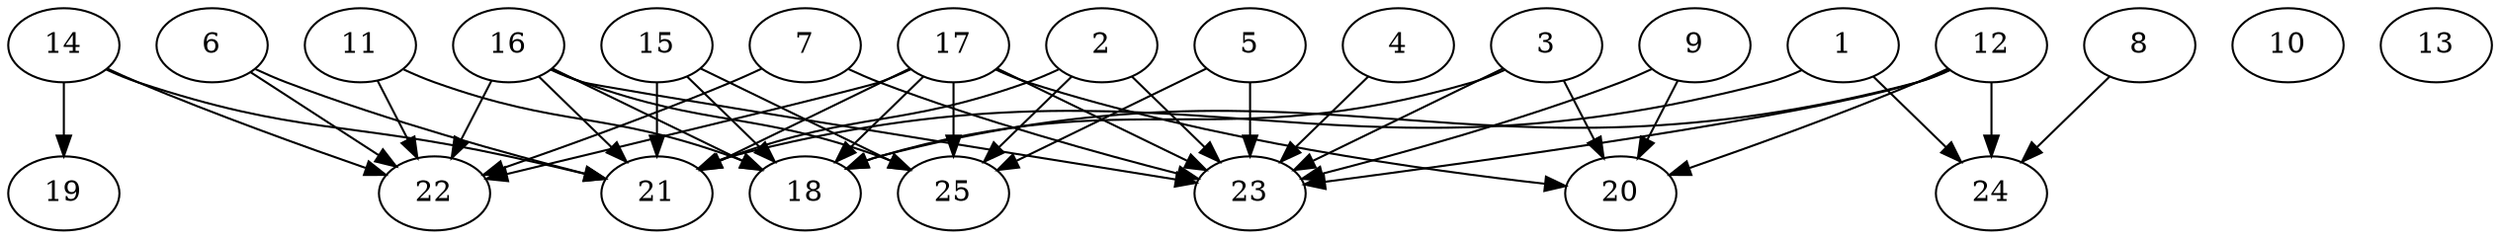 // DAG automatically generated by daggen at Thu Oct  3 14:00:40 2019
// ./daggen --dot -n 25 --ccr 0.4 --fat 0.9 --regular 0.9 --density 0.6 --mindata 5242880 --maxdata 52428800 
digraph G {
  1 [size="46740480", alpha="0.08", expect_size="18696192"] 
  1 -> 21 [size ="18696192"]
  1 -> 24 [size ="18696192"]
  2 [size="30325760", alpha="0.12", expect_size="12130304"] 
  2 -> 21 [size ="12130304"]
  2 -> 23 [size ="12130304"]
  2 -> 25 [size ="12130304"]
  3 [size="53918720", alpha="0.16", expect_size="21567488"] 
  3 -> 18 [size ="21567488"]
  3 -> 20 [size ="21567488"]
  3 -> 23 [size ="21567488"]
  4 [size="48122880", alpha="0.02", expect_size="19249152"] 
  4 -> 23 [size ="19249152"]
  5 [size="57410560", alpha="0.17", expect_size="22964224"] 
  5 -> 23 [size ="22964224"]
  5 -> 25 [size ="22964224"]
  6 [size="41441280", alpha="0.01", expect_size="16576512"] 
  6 -> 21 [size ="16576512"]
  6 -> 22 [size ="16576512"]
  7 [size="45250560", alpha="0.07", expect_size="18100224"] 
  7 -> 22 [size ="18100224"]
  7 -> 23 [size ="18100224"]
  8 [size="92741120", alpha="0.04", expect_size="37096448"] 
  8 -> 24 [size ="37096448"]
  9 [size="52541440", alpha="0.01", expect_size="21016576"] 
  9 -> 20 [size ="21016576"]
  9 -> 23 [size ="21016576"]
  10 [size="54318080", alpha="0.11", expect_size="21727232"] 
  11 [size="33986560", alpha="0.19", expect_size="13594624"] 
  11 -> 18 [size ="13594624"]
  11 -> 22 [size ="13594624"]
  12 [size="82524160", alpha="0.19", expect_size="33009664"] 
  12 -> 18 [size ="33009664"]
  12 -> 20 [size ="33009664"]
  12 -> 23 [size ="33009664"]
  12 -> 24 [size ="33009664"]
  13 [size="37900800", alpha="0.14", expect_size="15160320"] 
  14 [size="130931200", alpha="0.04", expect_size="52372480"] 
  14 -> 19 [size ="52372480"]
  14 -> 21 [size ="52372480"]
  14 -> 22 [size ="52372480"]
  15 [size="26754560", alpha="0.19", expect_size="10701824"] 
  15 -> 18 [size ="10701824"]
  15 -> 21 [size ="10701824"]
  15 -> 25 [size ="10701824"]
  16 [size="129896960", alpha="0.19", expect_size="51958784"] 
  16 -> 18 [size ="51958784"]
  16 -> 21 [size ="51958784"]
  16 -> 22 [size ="51958784"]
  16 -> 23 [size ="51958784"]
  16 -> 25 [size ="51958784"]
  17 [size="16494080", alpha="0.05", expect_size="6597632"] 
  17 -> 18 [size ="6597632"]
  17 -> 20 [size ="6597632"]
  17 -> 21 [size ="6597632"]
  17 -> 22 [size ="6597632"]
  17 -> 23 [size ="6597632"]
  17 -> 25 [size ="6597632"]
  18 [size="57625600", alpha="0.16", expect_size="23050240"] 
  19 [size="79818240", alpha="0.10", expect_size="31927296"] 
  20 [size="85068800", alpha="0.14", expect_size="34027520"] 
  21 [size="29532160", alpha="0.03", expect_size="11812864"] 
  22 [size="23516160", alpha="0.15", expect_size="9406464"] 
  23 [size="18257920", alpha="0.14", expect_size="7303168"] 
  24 [size="98216960", alpha="0.20", expect_size="39286784"] 
  25 [size="119772160", alpha="0.12", expect_size="47908864"] 
}
